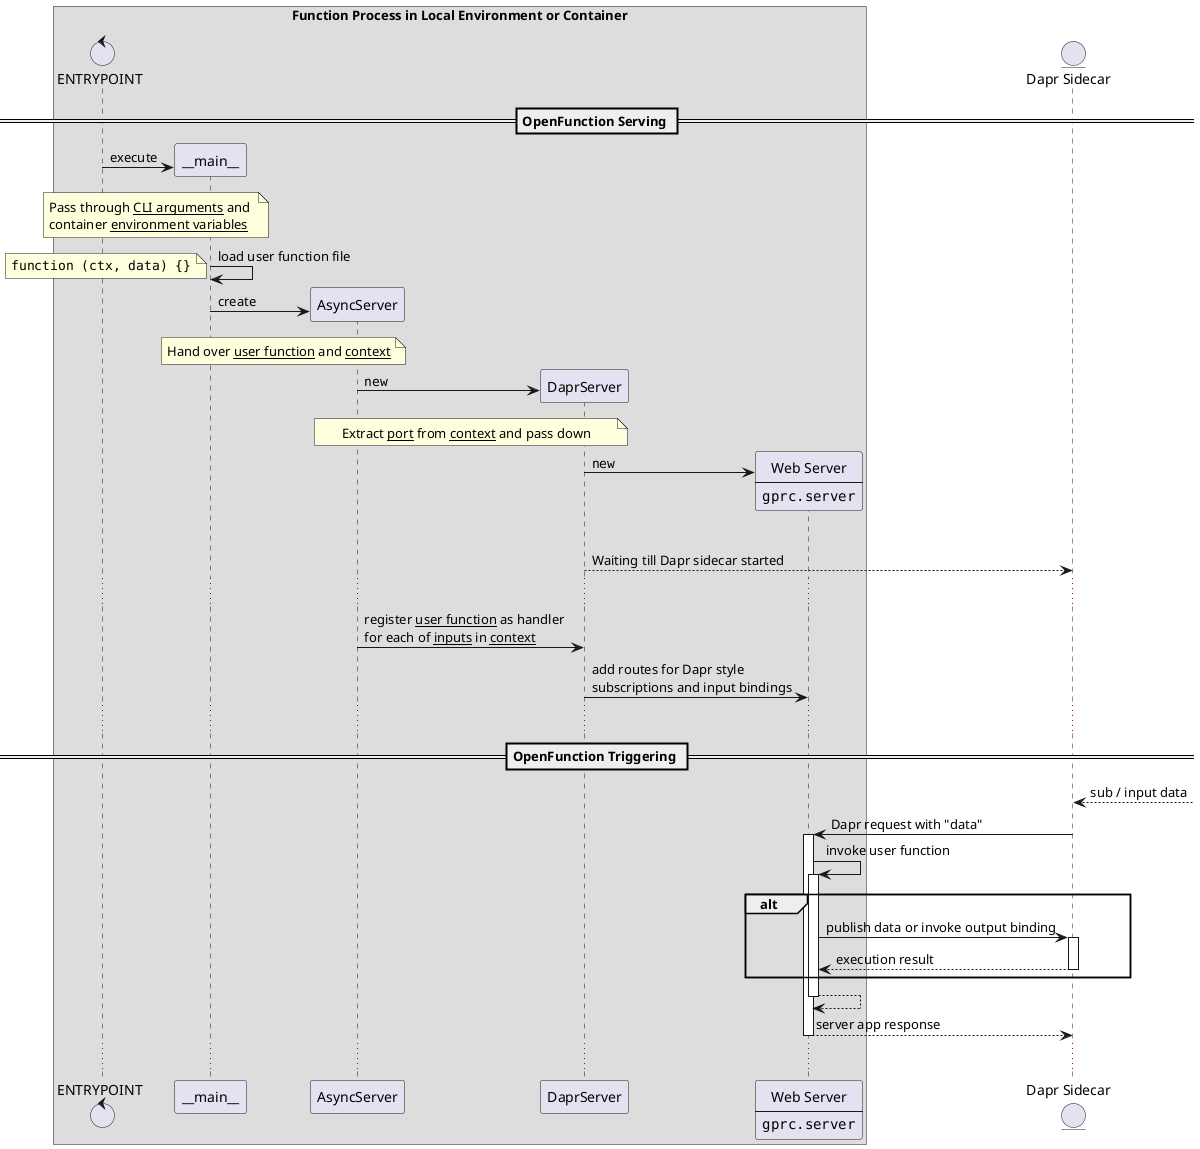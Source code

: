 @startuml Async Server

box Function Process in Local Environment or Container
control ENTRYPOINT
participant "~__main__" as Main
participant AsyncServer
participant DaprServer
participant gRPCServer [
  Web Server
  ----
  ""gprc.server""
]
end box

entity "Dapr Sidecar " as DaprSidecar

== OpenFunction Serving ==

ENTRYPOINT -> Main ** : execute
note over ENTRYPOINT, Main: Pass through __CLI arguments__ and \ncontainer __environment variables__

Main -> Main : load user function file
note left: ""function (ctx, data) {}""

Main -> AsyncServer ** : create
note over Main, AsyncServer: Hand over __user function__ and __context__

AsyncServer -> DaprServer ** : ""new""
note over AsyncServer, DaprServer: Extract __port__ from __context__ and pass down

DaprServer -> gRPCServer ** : ""new""
|||
DaprServer --> DaprSidecar : Waiting till Dapr sidecar started
...
AsyncServer -> DaprServer : register __user function__ as handler \nfor each of __inputs__ in __context__
DaprServer -> gRPCServer : add routes for Dapr style \nsubscriptions and input bindings

...

== OpenFunction Triggering ==

DaprSidecar <-- : sub / input data

DaprSidecar -> gRPCServer ++ : Dapr request with "data"

gRPCServer -> gRPCServer ++ : invoke user function

alt 
  gRPCServer -> DaprSidecar ++ : publish data or invoke output binding
  DaprSidecar --> gRPCServer -- : execution result
end

return

return server app response

...

@enduml